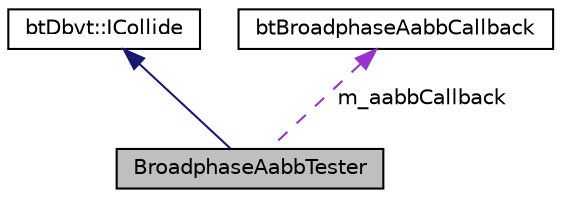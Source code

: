 digraph "BroadphaseAabbTester"
{
  edge [fontname="Helvetica",fontsize="10",labelfontname="Helvetica",labelfontsize="10"];
  node [fontname="Helvetica",fontsize="10",shape=record];
  Node1 [label="BroadphaseAabbTester",height=0.2,width=0.4,color="black", fillcolor="grey75", style="filled", fontcolor="black"];
  Node2 -> Node1 [dir="back",color="midnightblue",fontsize="10",style="solid"];
  Node2 [label="btDbvt::ICollide",height=0.2,width=0.4,color="black", fillcolor="white", style="filled",URL="$structbt_dbvt_1_1_i_collide.html"];
  Node3 -> Node1 [dir="back",color="darkorchid3",fontsize="10",style="dashed",label=" m_aabbCallback" ];
  Node3 [label="btBroadphaseAabbCallback",height=0.2,width=0.4,color="black", fillcolor="white", style="filled",URL="$structbt_broadphase_aabb_callback.html"];
}
